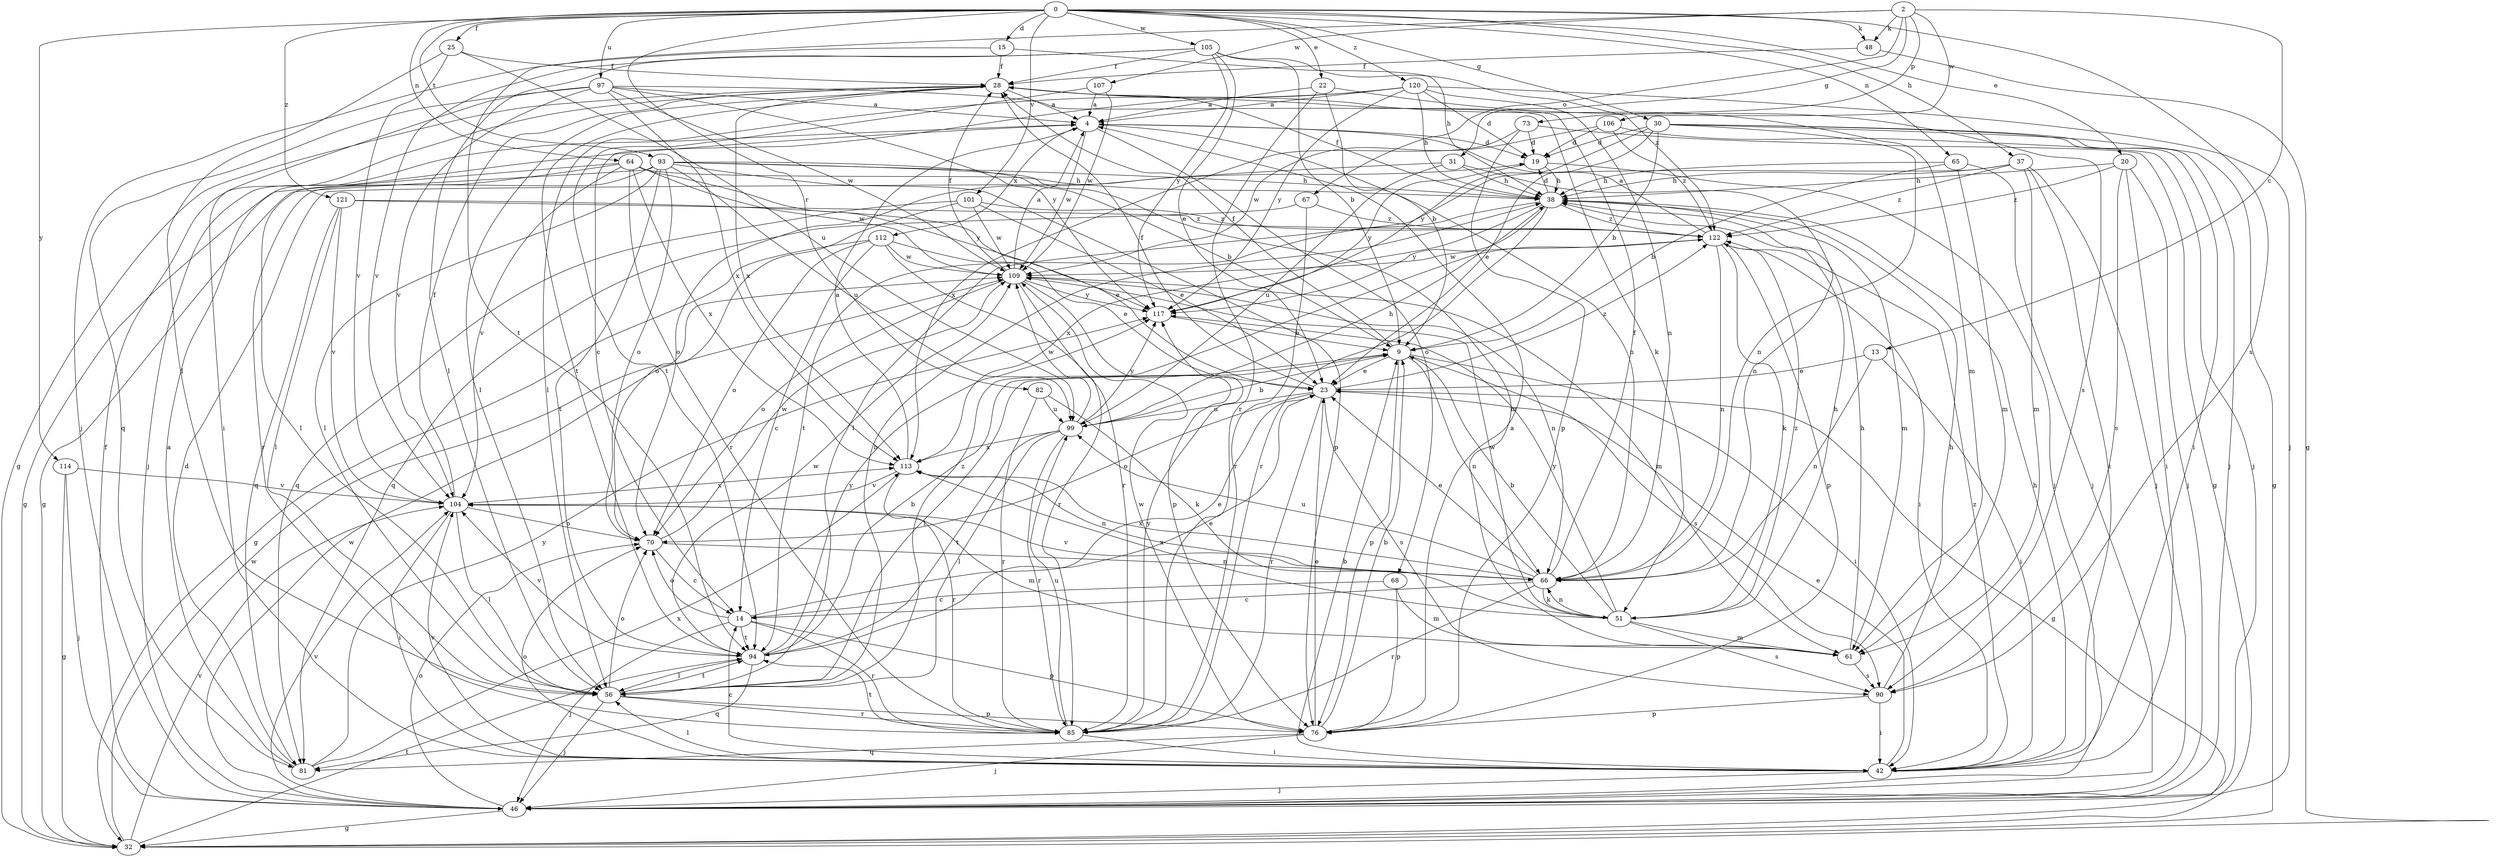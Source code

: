 strict digraph  {
0;
2;
4;
9;
13;
14;
15;
19;
20;
22;
23;
25;
28;
30;
31;
32;
37;
38;
42;
46;
48;
51;
56;
61;
64;
65;
66;
67;
68;
70;
73;
76;
81;
82;
85;
90;
93;
94;
97;
99;
101;
104;
105;
106;
107;
109;
112;
113;
114;
117;
120;
121;
122;
0 -> 15  [label=d];
0 -> 20  [label=e];
0 -> 22  [label=e];
0 -> 25  [label=f];
0 -> 30  [label=g];
0 -> 37  [label=h];
0 -> 48  [label=k];
0 -> 64  [label=n];
0 -> 65  [label=n];
0 -> 82  [label=r];
0 -> 90  [label=s];
0 -> 93  [label=t];
0 -> 97  [label=u];
0 -> 101  [label=v];
0 -> 105  [label=w];
0 -> 114  [label=y];
0 -> 120  [label=z];
0 -> 121  [label=z];
2 -> 13  [label=c];
2 -> 31  [label=g];
2 -> 48  [label=k];
2 -> 67  [label=o];
2 -> 73  [label=p];
2 -> 94  [label=t];
2 -> 106  [label=w];
2 -> 107  [label=w];
4 -> 19  [label=d];
4 -> 46  [label=j];
4 -> 66  [label=n];
4 -> 68  [label=o];
4 -> 109  [label=w];
4 -> 112  [label=x];
9 -> 23  [label=e];
9 -> 28  [label=f];
9 -> 42  [label=i];
9 -> 56  [label=l];
9 -> 66  [label=n];
9 -> 76  [label=p];
9 -> 90  [label=s];
13 -> 23  [label=e];
13 -> 42  [label=i];
13 -> 66  [label=n];
14 -> 23  [label=e];
14 -> 46  [label=j];
14 -> 70  [label=o];
14 -> 76  [label=p];
14 -> 85  [label=r];
14 -> 94  [label=t];
15 -> 28  [label=f];
15 -> 38  [label=h];
15 -> 46  [label=j];
19 -> 38  [label=h];
19 -> 46  [label=j];
19 -> 117  [label=y];
20 -> 38  [label=h];
20 -> 42  [label=i];
20 -> 46  [label=j];
20 -> 90  [label=s];
20 -> 122  [label=z];
22 -> 4  [label=a];
22 -> 9  [label=b];
22 -> 85  [label=r];
22 -> 90  [label=s];
23 -> 28  [label=f];
23 -> 32  [label=g];
23 -> 70  [label=o];
23 -> 85  [label=r];
23 -> 90  [label=s];
23 -> 99  [label=u];
23 -> 122  [label=z];
25 -> 28  [label=f];
25 -> 56  [label=l];
25 -> 99  [label=u];
25 -> 104  [label=v];
28 -> 4  [label=a];
28 -> 32  [label=g];
28 -> 56  [label=l];
28 -> 61  [label=m];
28 -> 94  [label=t];
28 -> 113  [label=x];
30 -> 9  [label=b];
30 -> 19  [label=d];
30 -> 23  [label=e];
30 -> 32  [label=g];
30 -> 42  [label=i];
30 -> 46  [label=j];
30 -> 66  [label=n];
30 -> 117  [label=y];
31 -> 38  [label=h];
31 -> 66  [label=n];
31 -> 70  [label=o];
31 -> 99  [label=u];
32 -> 94  [label=t];
32 -> 104  [label=v];
32 -> 109  [label=w];
37 -> 38  [label=h];
37 -> 42  [label=i];
37 -> 46  [label=j];
37 -> 56  [label=l];
37 -> 61  [label=m];
37 -> 122  [label=z];
38 -> 19  [label=d];
38 -> 28  [label=f];
38 -> 61  [label=m];
38 -> 85  [label=r];
38 -> 94  [label=t];
38 -> 113  [label=x];
38 -> 117  [label=y];
38 -> 122  [label=z];
42 -> 9  [label=b];
42 -> 14  [label=c];
42 -> 23  [label=e];
42 -> 38  [label=h];
42 -> 46  [label=j];
42 -> 56  [label=l];
42 -> 70  [label=o];
42 -> 104  [label=v];
42 -> 122  [label=z];
46 -> 28  [label=f];
46 -> 32  [label=g];
46 -> 70  [label=o];
46 -> 104  [label=v];
46 -> 109  [label=w];
48 -> 28  [label=f];
48 -> 32  [label=g];
51 -> 9  [label=b];
51 -> 38  [label=h];
51 -> 61  [label=m];
51 -> 66  [label=n];
51 -> 90  [label=s];
51 -> 109  [label=w];
51 -> 113  [label=x];
51 -> 117  [label=y];
51 -> 122  [label=z];
56 -> 38  [label=h];
56 -> 46  [label=j];
56 -> 70  [label=o];
56 -> 76  [label=p];
56 -> 85  [label=r];
56 -> 94  [label=t];
56 -> 122  [label=z];
61 -> 38  [label=h];
61 -> 90  [label=s];
64 -> 32  [label=g];
64 -> 38  [label=h];
64 -> 56  [label=l];
64 -> 85  [label=r];
64 -> 104  [label=v];
64 -> 109  [label=w];
64 -> 113  [label=x];
64 -> 117  [label=y];
65 -> 9  [label=b];
65 -> 38  [label=h];
65 -> 46  [label=j];
65 -> 61  [label=m];
66 -> 14  [label=c];
66 -> 23  [label=e];
66 -> 28  [label=f];
66 -> 51  [label=k];
66 -> 85  [label=r];
66 -> 99  [label=u];
66 -> 104  [label=v];
66 -> 113  [label=x];
67 -> 81  [label=q];
67 -> 85  [label=r];
67 -> 122  [label=z];
68 -> 14  [label=c];
68 -> 61  [label=m];
68 -> 76  [label=p];
70 -> 14  [label=c];
70 -> 66  [label=n];
70 -> 109  [label=w];
73 -> 19  [label=d];
73 -> 32  [label=g];
73 -> 76  [label=p];
73 -> 113  [label=x];
76 -> 4  [label=a];
76 -> 9  [label=b];
76 -> 23  [label=e];
76 -> 46  [label=j];
76 -> 81  [label=q];
76 -> 109  [label=w];
81 -> 4  [label=a];
81 -> 19  [label=d];
81 -> 113  [label=x];
81 -> 117  [label=y];
82 -> 51  [label=k];
82 -> 85  [label=r];
82 -> 99  [label=u];
85 -> 42  [label=i];
85 -> 94  [label=t];
85 -> 99  [label=u];
85 -> 117  [label=y];
90 -> 38  [label=h];
90 -> 42  [label=i];
90 -> 76  [label=p];
93 -> 9  [label=b];
93 -> 32  [label=g];
93 -> 38  [label=h];
93 -> 56  [label=l];
93 -> 61  [label=m];
93 -> 70  [label=o];
93 -> 76  [label=p];
93 -> 85  [label=r];
93 -> 94  [label=t];
93 -> 99  [label=u];
94 -> 9  [label=b];
94 -> 23  [label=e];
94 -> 56  [label=l];
94 -> 81  [label=q];
94 -> 104  [label=v];
94 -> 109  [label=w];
94 -> 117  [label=y];
97 -> 4  [label=a];
97 -> 42  [label=i];
97 -> 51  [label=k];
97 -> 81  [label=q];
97 -> 104  [label=v];
97 -> 109  [label=w];
97 -> 113  [label=x];
97 -> 117  [label=y];
99 -> 9  [label=b];
99 -> 38  [label=h];
99 -> 56  [label=l];
99 -> 85  [label=r];
99 -> 94  [label=t];
99 -> 109  [label=w];
99 -> 113  [label=x];
99 -> 117  [label=y];
101 -> 23  [label=e];
101 -> 70  [label=o];
101 -> 81  [label=q];
101 -> 109  [label=w];
101 -> 122  [label=z];
104 -> 28  [label=f];
104 -> 42  [label=i];
104 -> 56  [label=l];
104 -> 61  [label=m];
104 -> 70  [label=o];
104 -> 113  [label=x];
105 -> 9  [label=b];
105 -> 23  [label=e];
105 -> 28  [label=f];
105 -> 56  [label=l];
105 -> 104  [label=v];
105 -> 117  [label=y];
105 -> 122  [label=z];
106 -> 19  [label=d];
106 -> 46  [label=j];
106 -> 109  [label=w];
106 -> 122  [label=z];
107 -> 4  [label=a];
107 -> 94  [label=t];
107 -> 109  [label=w];
109 -> 4  [label=a];
109 -> 28  [label=f];
109 -> 61  [label=m];
109 -> 66  [label=n];
109 -> 70  [label=o];
109 -> 76  [label=p];
109 -> 85  [label=r];
109 -> 117  [label=y];
112 -> 14  [label=c];
112 -> 23  [label=e];
112 -> 32  [label=g];
112 -> 70  [label=o];
112 -> 85  [label=r];
112 -> 109  [label=w];
113 -> 4  [label=a];
113 -> 66  [label=n];
113 -> 85  [label=r];
113 -> 104  [label=v];
114 -> 32  [label=g];
114 -> 46  [label=j];
114 -> 104  [label=v];
117 -> 9  [label=b];
120 -> 4  [label=a];
120 -> 14  [label=c];
120 -> 19  [label=d];
120 -> 38  [label=h];
120 -> 46  [label=j];
120 -> 56  [label=l];
120 -> 66  [label=n];
120 -> 117  [label=y];
121 -> 23  [label=e];
121 -> 56  [label=l];
121 -> 81  [label=q];
121 -> 104  [label=v];
121 -> 122  [label=z];
122 -> 4  [label=a];
122 -> 42  [label=i];
122 -> 51  [label=k];
122 -> 66  [label=n];
122 -> 76  [label=p];
122 -> 109  [label=w];
}
